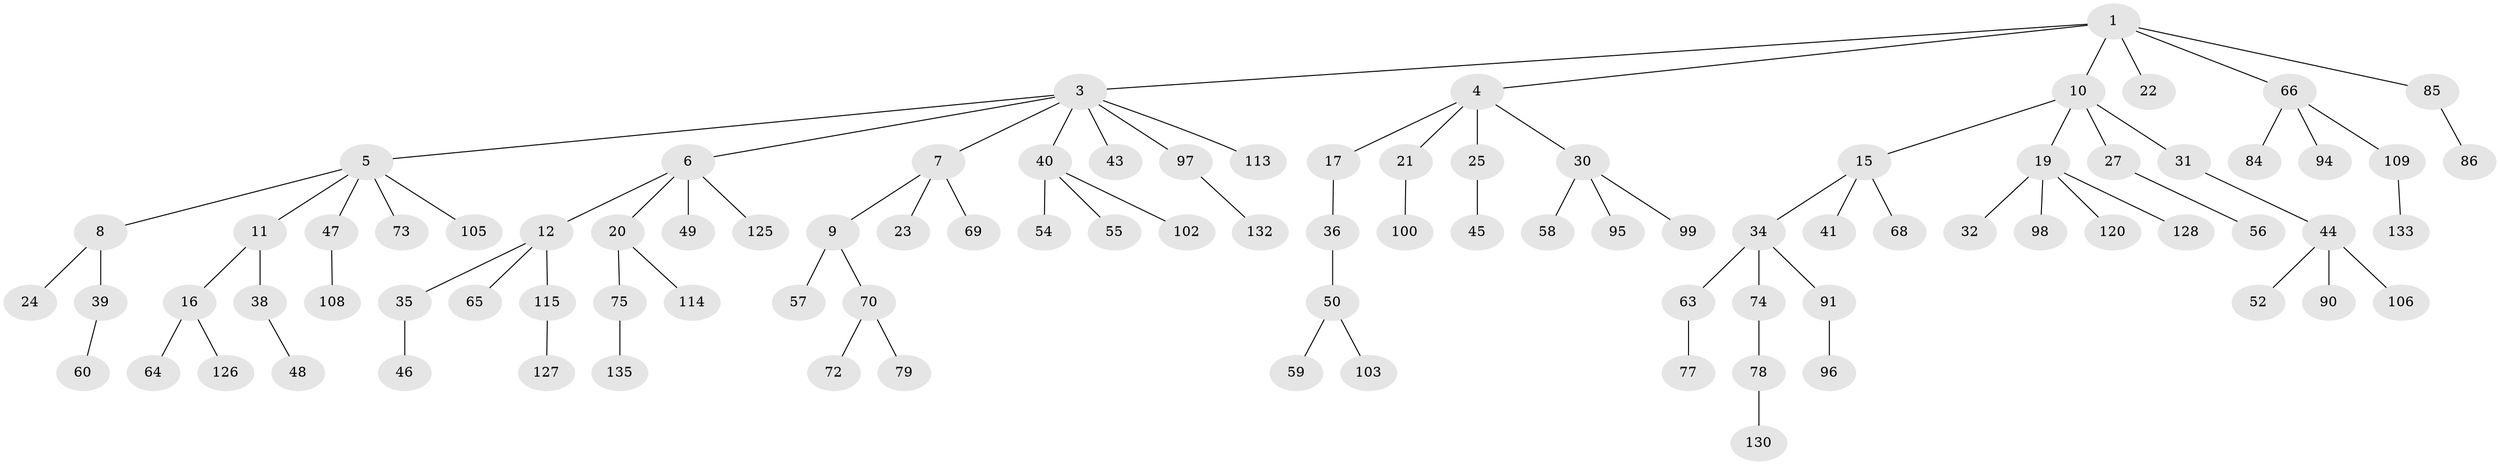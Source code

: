 // original degree distribution, {4: 0.1, 6: 0.007142857142857143, 5: 0.04285714285714286, 3: 0.12857142857142856, 2: 0.22142857142857142, 1: 0.5}
// Generated by graph-tools (version 1.1) at 2025/11/02/27/25 16:11:27]
// undirected, 92 vertices, 91 edges
graph export_dot {
graph [start="1"]
  node [color=gray90,style=filled];
  1 [super="+2"];
  3 [super="+33"];
  4 [super="+28"];
  5 [super="+13"];
  6 [super="+18"];
  7 [super="+93"];
  8 [super="+71"];
  9 [super="+29"];
  10 [super="+14"];
  11;
  12 [super="+82"];
  15 [super="+51"];
  16 [super="+37"];
  17 [super="+53"];
  19 [super="+118"];
  20 [super="+76"];
  21 [super="+26"];
  22 [super="+116"];
  23;
  24;
  25;
  27 [super="+62"];
  30 [super="+42"];
  31;
  32;
  34;
  35 [super="+104"];
  36 [super="+111"];
  38 [super="+67"];
  39 [super="+124"];
  40 [super="+122"];
  41;
  43;
  44 [super="+83"];
  45 [super="+140"];
  46 [super="+87"];
  47 [super="+112"];
  48;
  49;
  50 [super="+61"];
  52 [super="+88"];
  54;
  55;
  56;
  57;
  58;
  59 [super="+136"];
  60;
  63 [super="+80"];
  64 [super="+134"];
  65;
  66;
  68;
  69;
  70 [super="+107"];
  72 [super="+119"];
  73;
  74 [super="+121"];
  75 [super="+81"];
  77 [super="+117"];
  78 [super="+110"];
  79;
  84 [super="+89"];
  85;
  86 [super="+123"];
  90;
  91 [super="+92"];
  94 [super="+131"];
  95;
  96;
  97;
  98 [super="+101"];
  99;
  100 [super="+129"];
  102;
  103;
  105 [super="+139"];
  106;
  108 [super="+137"];
  109 [super="+138"];
  113;
  114;
  115;
  120;
  125;
  126;
  127;
  128;
  130;
  132;
  133;
  135;
  1 -- 4;
  1 -- 66;
  1 -- 85;
  1 -- 10;
  1 -- 3;
  1 -- 22;
  3 -- 5;
  3 -- 6;
  3 -- 7;
  3 -- 40;
  3 -- 97;
  3 -- 43;
  3 -- 113;
  4 -- 17;
  4 -- 21;
  4 -- 25;
  4 -- 30;
  5 -- 8;
  5 -- 11;
  5 -- 73;
  5 -- 105;
  5 -- 47;
  6 -- 12;
  6 -- 49;
  6 -- 20;
  6 -- 125;
  7 -- 9;
  7 -- 23;
  7 -- 69;
  8 -- 24;
  8 -- 39;
  9 -- 70;
  9 -- 57;
  10 -- 15;
  10 -- 19;
  10 -- 31;
  10 -- 27;
  11 -- 16;
  11 -- 38;
  12 -- 35;
  12 -- 65;
  12 -- 115;
  15 -- 34;
  15 -- 41;
  15 -- 68;
  16 -- 64;
  16 -- 126;
  17 -- 36;
  19 -- 32;
  19 -- 98;
  19 -- 120;
  19 -- 128;
  20 -- 75;
  20 -- 114;
  21 -- 100;
  25 -- 45;
  27 -- 56;
  30 -- 58;
  30 -- 99;
  30 -- 95;
  31 -- 44;
  34 -- 63;
  34 -- 74;
  34 -- 91;
  35 -- 46;
  36 -- 50;
  38 -- 48;
  39 -- 60;
  40 -- 54;
  40 -- 55;
  40 -- 102;
  44 -- 52;
  44 -- 106;
  44 -- 90;
  47 -- 108;
  50 -- 59;
  50 -- 103;
  63 -- 77;
  66 -- 84;
  66 -- 94;
  66 -- 109;
  70 -- 72;
  70 -- 79;
  74 -- 78;
  75 -- 135;
  78 -- 130;
  85 -- 86;
  91 -- 96;
  97 -- 132;
  109 -- 133;
  115 -- 127;
}
